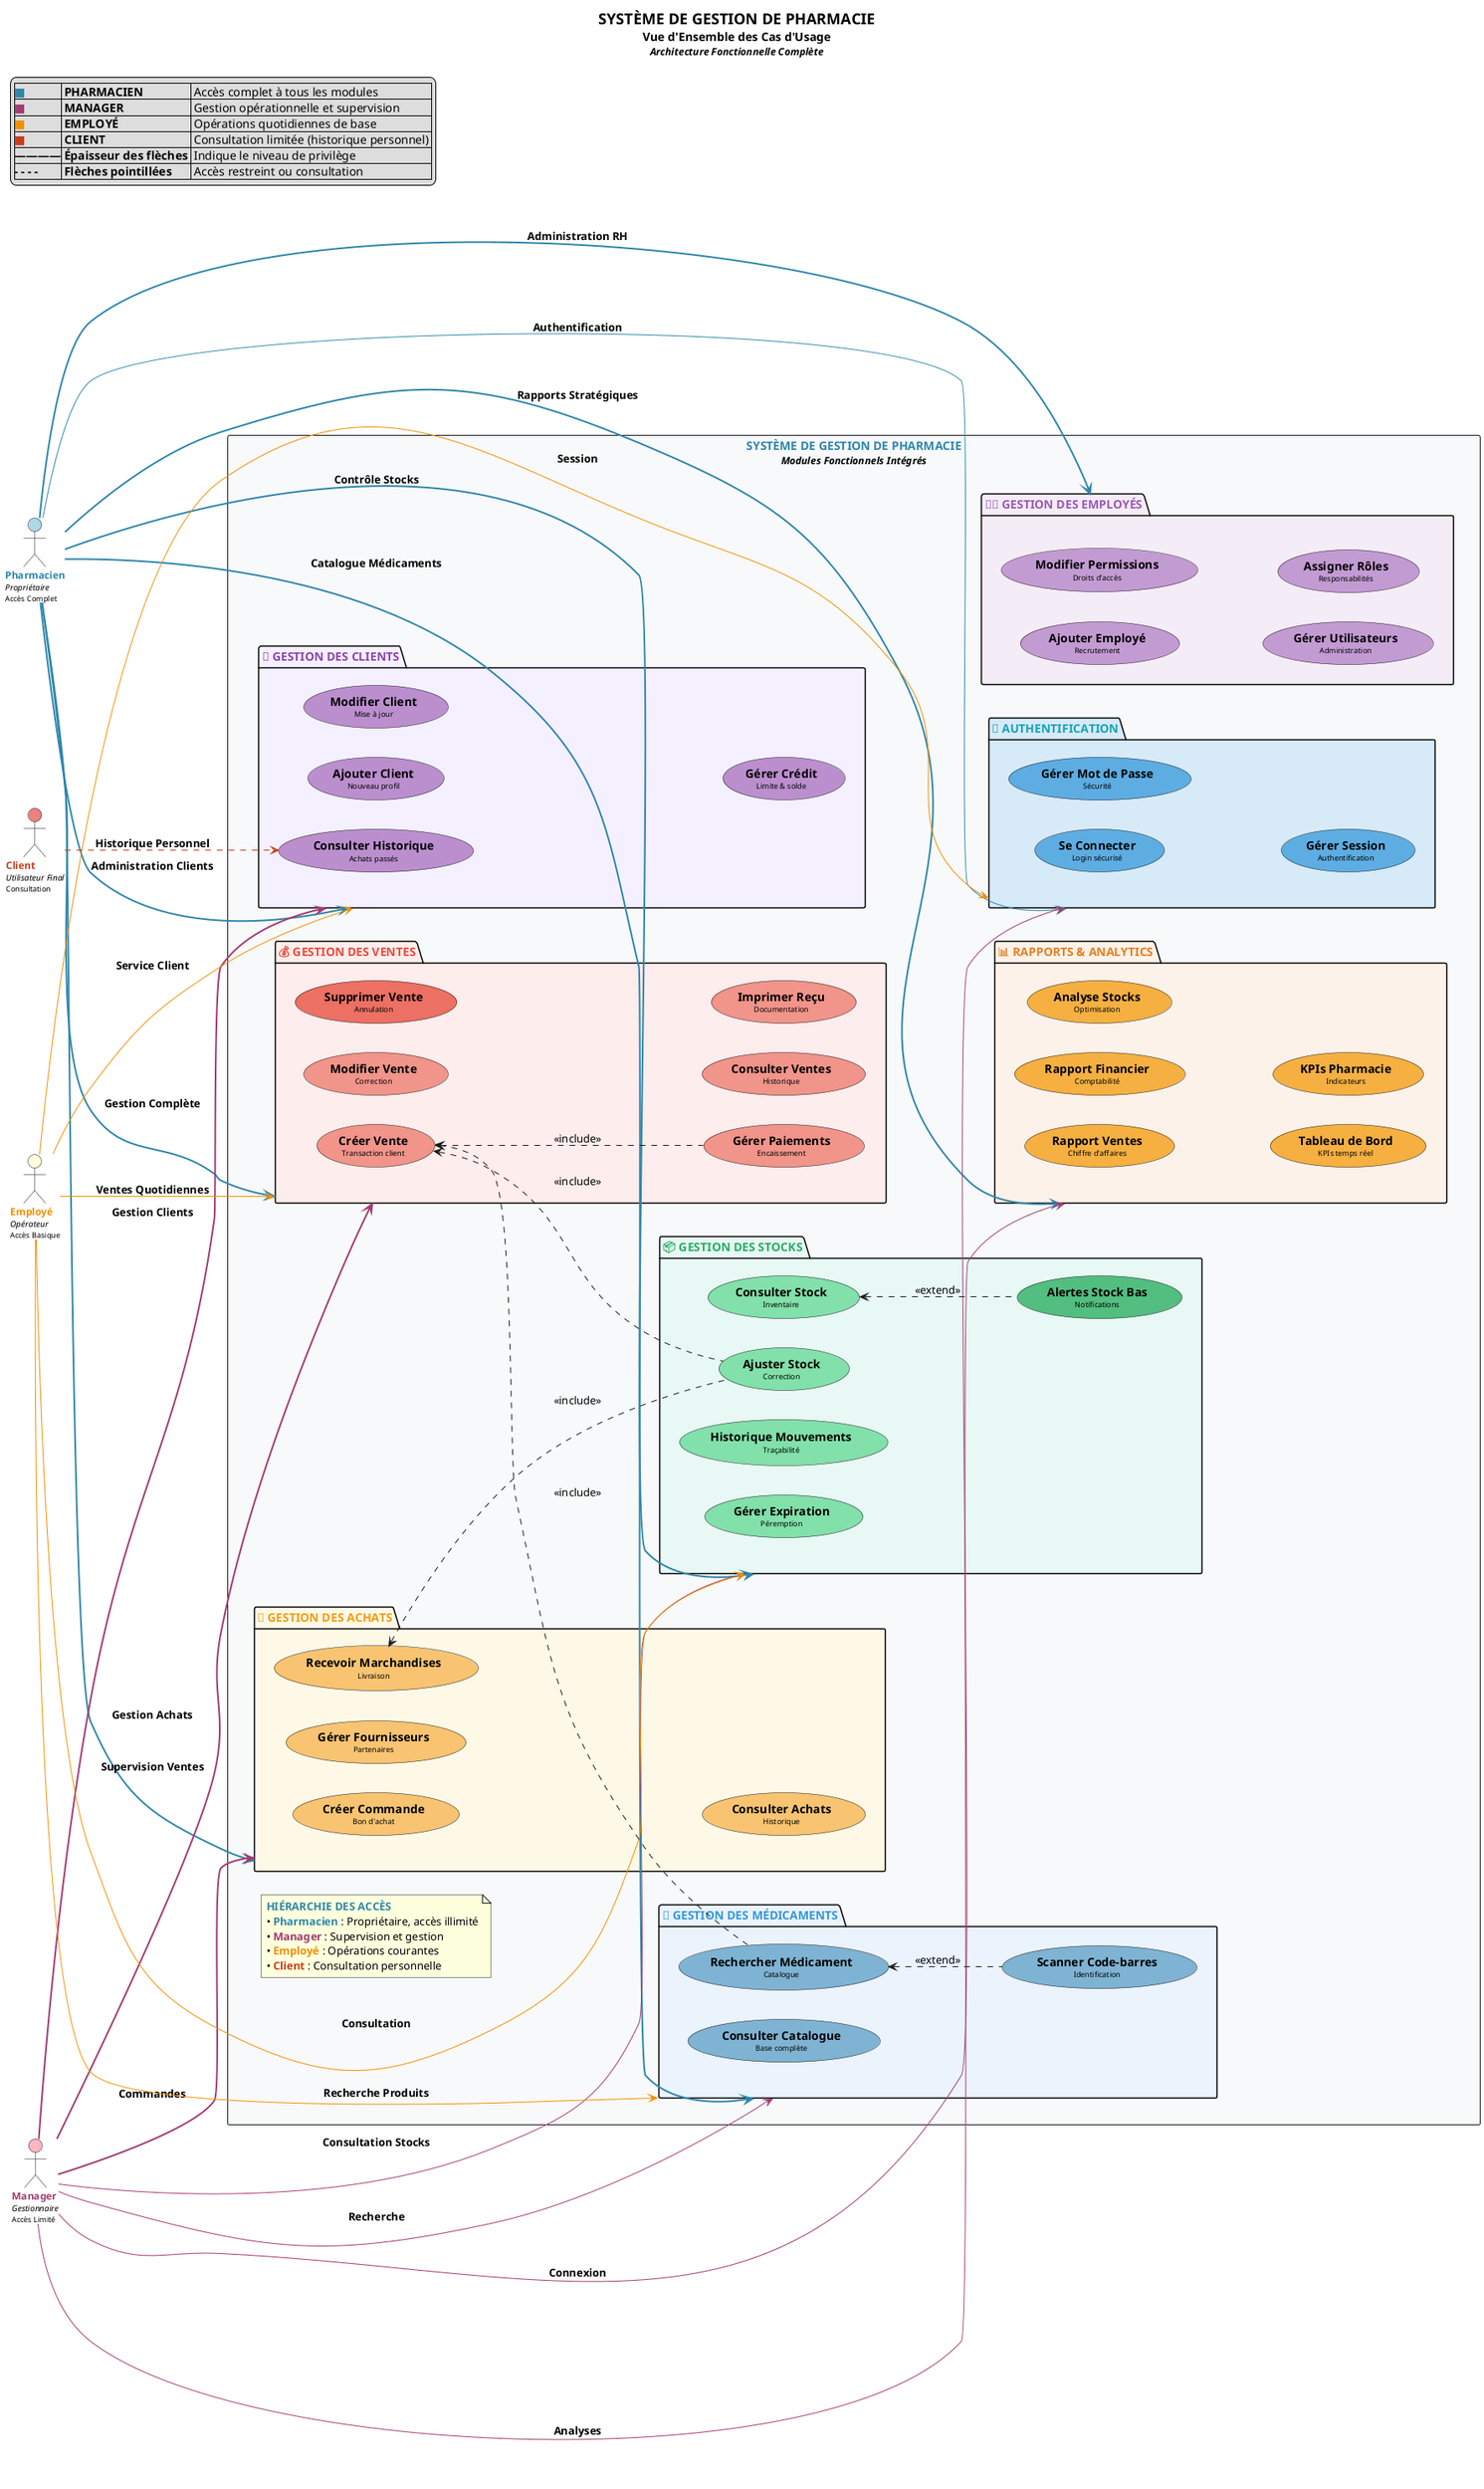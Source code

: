 @startuml Pharmacy Management System - Use Case Diagram

!define PRIMARY_COLOR #2E86AB
!define SECONDARY_COLOR #A23B72
!define ACCENT_COLOR #F18F01
!define SUCCESS_COLOR #27AE60

title <size:18><b>SYSTÈME DE GESTION DE PHARMACIE</b></size>\n<size:14>Vue d'Ensemble des Cas d'Usage</size>\n<size:12><i>Architecture Fonctionnelle Complète</i></size>

left to right direction

actor "<color:#2E86AB><size:12><b>Pharmacien</b></size></color>\n<size:10><i>Propriétaire</i></size>\n<size:9>Accès Complet</size>" as Pharmacist #LightBlue
actor "<color:#A23B72><size:12><b>Manager</b></size></color>\n<size:10><i>Gestionnaire</i></size>\n<size:9>Accès Limité</size>" as Manager #LightPink
actor "<color:#F18F01><size:12><b>Employé</b></size></color>\n<size:10><i>Opérateur</i></size>\n<size:9>Accès Basique</size>" as Employee #LightYellow
actor "<color:#C73E1D><size:12><b>Client</b></size></color>\n<size:10><i>Utilisateur Final</i></size>\n<size:9>Consultation</size>" as Customer #LightCoral

rectangle "<color:#2E86AB><size:14><b>SYSTÈME DE GESTION DE PHARMACIE</b></size></color>\n<size:12><i>Modules Fonctionnels Intégrés</i></size>" as PharmacySystem #F8F9FA {

  package "<color:#E74C3C><b>💰 GESTION DES VENTES</b></color>" as SalesPackage #FDEDEC {
    usecase "<b>Créer Vente</b>\n<size:9>Transaction client</size>" as UC_CreateSale #F1948A
    usecase "<b>Modifier Vente</b>\n<size:9>Correction</size>" as UC_ModifySale #F1948A
    usecase "<b>Supprimer Vente</b>\n<size:9>Annulation</size>" as UC_DeleteSale #EC7063
    usecase "<b>Consulter Ventes</b>\n<size:9>Historique</size>" as UC_ViewSales #F1948A
    usecase "<b>Gérer Paiements</b>\n<size:9>Encaissement</size>" as UC_ManagePayments #F1948A
    usecase "<b>Imprimer Reçu</b>\n<size:9>Documentation</size>" as UC_PrintReceipt #F1948A
  }

  package "<color:#8E44AD><b>👥 GESTION DES CLIENTS</b></color>" as CustomerPackage #F4F0FF {
    usecase "<b>Ajouter Client</b>\n<size:9>Nouveau profil</size>" as UC_AddCustomer #BB8FCE
    usecase "<b>Modifier Client</b>\n<size:9>Mise à jour</size>" as UC_ModifyCustomer #BB8FCE
    usecase "<b>Consulter Historique</b>\n<size:9>Achats passés</size>" as UC_ViewCustomerHistory #BB8FCE
    usecase "<b>Gérer Crédit</b>\n<size:9>Limite & solde</size>" as UC_ManageCredit #BB8FCE
  }

  package "<color:#F39C12><b>🛒 GESTION DES ACHATS</b></color>" as PurchasePackage #FEF9E7 {
    usecase "<b>Créer Commande</b>\n<size:9>Bon d'achat</size>" as UC_CreatePurchase #F8C471
    usecase "<b>Recevoir Marchandises</b>\n<size:9>Livraison</size>" as UC_ReceiveGoods #F8C471
    usecase "<b>Gérer Fournisseurs</b>\n<size:9>Partenaires</size>" as UC_ManageSuppliers #F8C471
    usecase "<b>Consulter Achats</b>\n<size:9>Historique</size>" as UC_ViewPurchases #F8C471
  }

  package "<color:#27AE60><b>📦 GESTION DES STOCKS</b></color>" as InventoryPackage #E8F8F5 {
    usecase "<b>Consulter Stock</b>\n<size:9>Inventaire</size>" as UC_ViewInventory #82E0AA
    usecase "<b>Ajuster Stock</b>\n<size:9>Correction</size>" as UC_AdjustStock #82E0AA
    usecase "<b>Alertes Stock Bas</b>\n<size:9>Notifications</size>" as UC_LowStockAlerts #52BE80
    usecase "<b>Historique Mouvements</b>\n<size:9>Traçabilité</size>" as UC_StockMovements #82E0AA
    usecase "<b>Gérer Expiration</b>\n<size:9>Péremption</size>" as UC_ManageExpiry #82E0AA
  }

  package "<color:#3498DB><b>💊 GESTION DES MÉDICAMENTS</b></color>" as MedicinePackage #EBF3FD {
    usecase "<b>Rechercher Médicament</b>\n<size:9>Catalogue</size>" as UC_SearchMedicine #7FB3D3
    usecase "<b>Consulter Catalogue</b>\n<size:9>Base complète</size>" as UC_ViewCatalog #7FB3D3
    usecase "<b>Scanner Code-barres</b>\n<size:9>Identification</size>" as UC_ScanBarcode #7FB3D3
  }

  package "<color:#9B59B6><b>👨‍💼 GESTION DES EMPLOYÉS</b></color>" as EmployeePackage #F4ECF7 {
    usecase "<b>Ajouter Employé</b>\n<size:9>Recrutement</size>" as UC_AddEmployee #C39BD3
    usecase "<b>Modifier Permissions</b>\n<size:9>Droits d'accès</size>" as UC_ModifyPermissions #C39BD3
    usecase "<b>Gérer Utilisateurs</b>\n<size:9>Administration</size>" as UC_ManageUsers #C39BD3
    usecase "<b>Assigner Rôles</b>\n<size:9>Responsabilités</size>" as UC_AssignRoles #C39BD3
  }

  package "<color:#E67E22><b>📊 RAPPORTS & ANALYTICS</b></color>" as ReportsPackage #FDF2E9 {
    usecase "<b>Rapport Ventes</b>\n<size:9>Chiffre d'affaires</size>" as UC_SalesReport #F5B041
    usecase "<b>Rapport Financier</b>\n<size:9>Comptabilité</size>" as UC_FinancialReport #F5B041
    usecase "<b>Analyse Stocks</b>\n<size:9>Optimisation</size>" as UC_InventoryAnalysis #F5B041
    usecase "<b>Tableau de Bord</b>\n<size:9>KPIs temps réel</size>" as UC_Dashboard #F5B041
    usecase "<b>KPIs Pharmacie</b>\n<size:9>Indicateurs</size>" as UC_PharmacyKPIs #F5B041
  }

  package "<color:#17A2B8><b>🔐 AUTHENTIFICATION</b></color>" as AuthPackage #D6EAF8 {
    usecase "<b>Se Connecter</b>\n<size:9>Login sécurisé</size>" as UC_Login #5DADE2
    usecase "<b>Gérer Mot de Passe</b>\n<size:9>Sécurité</size>" as UC_ManagePassword #5DADE2
    usecase "<b>Gérer Session</b>\n<size:9>Authentification</size>" as UC_ManageSession #5DADE2
}

' Relations simplifiées par package pour éviter l'accumulation de flèches

' === PHARMACIEN - ACCÈS COMPLET (Flèches bleues épaisses) ===
Pharmacist -[#2E86AB,thickness=2]-> SalesPackage : "<b>Gestion Complète</b>"
Pharmacist -[#2E86AB,thickness=2]-> CustomerPackage : "<b>Administration Clients</b>"
Pharmacist -[#2E86AB,thickness=2]-> PurchasePackage : "<b>Gestion Achats</b>"
Pharmacist -[#2E86AB,thickness=2]-> InventoryPackage : "<b>Contrôle Stocks</b>"
Pharmacist -[#2E86AB,thickness=2]-> MedicinePackage : "<b>Catalogue Médicaments</b>"
Pharmacist -[#2E86AB,thickness=2]-> EmployeePackage : "<b>Administration RH</b>"
Pharmacist -[#2E86AB,thickness=2]-> ReportsPackage : "<b>Rapports Stratégiques</b>"
Pharmacist -[#2E86AB,thickness=1]-> AuthPackage : "<b>Authentification</b>"

' === MANAGER - ACCÈS GESTION (Flèches violettes moyennes) ===
Manager -[#A23B72,thickness=2]-> SalesPackage : "<b>Supervision Ventes</b>"
Manager -[#A23B72,thickness=2]-> CustomerPackage : "<b>Gestion Clients</b>"
Manager -[#A23B72,thickness=2]-> PurchasePackage : "<b>Commandes</b>"
Manager -[#A23B72,thickness=1]-> InventoryPackage : "<b>Consultation Stocks</b>"
Manager -[#A23B72,thickness=1]-> MedicinePackage : "<b>Recherche</b>"
Manager -[#A23B72,thickness=1]-> ReportsPackage : "<b>Analyses</b>"
Manager -[#A23B72,thickness=1]-> AuthPackage : "<b>Connexion</b>"

' === EMPLOYÉ - ACCÈS OPÉRATIONNEL (Flèches orange fines) ===
Employee -[#F18F01,thickness=1]-> SalesPackage : "<b>Ventes Quotidiennes</b>"
Employee -[#F18F01,thickness=1]-> CustomerPackage : "<b>Service Client</b>"
Employee -[#F18F01,thickness=1]-> InventoryPackage : "<b>Consultation</b>"
Employee -[#F18F01,thickness=1]-> MedicinePackage : "<b>Recherche Produits</b>"
Employee -[#F18F01,thickness=1]-> AuthPackage : "<b>Session</b>"

' === CLIENT - ACCÈS CONSULTATION (Flèche rouge pointillée) ===
Customer -[#C73E1D,dashed]-> UC_ViewCustomerHistory : "<b>Historique Personnel</b>"

' Relations fonctionnelles entre cas d'utilisation
UC_CreateSale <.. UC_ManagePayments : <<include>>
UC_CreateSale <.. UC_SearchMedicine : <<include>>
UC_CreateSale <.. UC_AdjustStock : <<include>>
UC_ReceiveGoods <.. UC_AdjustStock : <<include>>
UC_ViewInventory <.. UC_LowStockAlerts : <<extend>>
UC_SearchMedicine <.. UC_ScanBarcode : <<extend>>

' Légende des niveaux d'accès
legend top left
|<color:#2E86AB>■</color>| **PHARMACIEN** | Accès complet à tous les modules |
|<color:#A23B72>■</color>| **MANAGER** | Gestion opérationnelle et supervision |
|<color:#F18F01>■</color>| **EMPLOYÉ** | Opérations quotidiennes de base |
|<color:#C73E1D>■</color>| **CLIENT** | Consultation limitée (historique personnel) |
|**――――**| **Épaisseur des flèches** | Indique le niveau de privilège |
|**- - - -**| **Flèches pointillées** | Accès restreint ou consultation |
endlegend

note as AccessNote
<color:#2E86AB><b>HIÉRARCHIE DES ACCÈS</b></color>
• <color:#2E86AB><b>Pharmacien</b></color> : Propriétaire, accès illimité
• <color:#A23B72><b>Manager</b></color> : Supervision et gestion
• <color:#F18F01><b>Employé</b></color> : Opérations courantes
• <color:#C73E1D><b>Client</b></color> : Consultation personnelle
end note

@enduml

